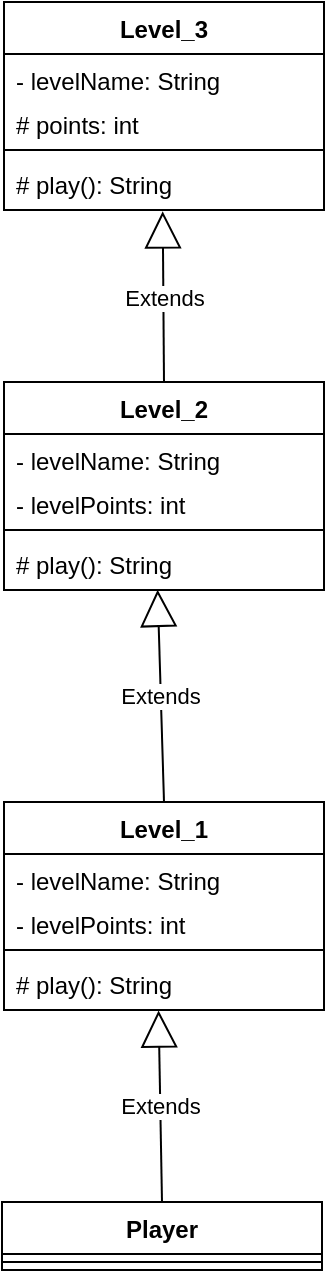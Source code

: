<mxfile>
    <diagram id="zs1N5SvrfVkruHiyIAw-" name="Player">
        <mxGraphModel dx="543" dy="587" grid="1" gridSize="10" guides="1" tooltips="1" connect="1" arrows="1" fold="1" page="1" pageScale="1" pageWidth="827" pageHeight="1169" math="0" shadow="0">
            <root>
                <mxCell id="0"/>
                <mxCell id="1" parent="0"/>
                <mxCell id="2" value="Player" style="swimlane;fontStyle=1;align=center;verticalAlign=top;childLayout=stackLayout;horizontal=1;startSize=26;horizontalStack=0;resizeParent=1;resizeParentMax=0;resizeLast=0;collapsible=1;marginBottom=0;" parent="1" vertex="1">
                    <mxGeometry x="199" y="850" width="160" height="34" as="geometry">
                        <mxRectangle x="199" y="850" width="80" height="30" as="alternateBounds"/>
                    </mxGeometry>
                </mxCell>
                <mxCell id="4" value="" style="line;strokeWidth=1;fillColor=none;align=left;verticalAlign=middle;spacingTop=-1;spacingLeft=3;spacingRight=3;rotatable=0;labelPosition=right;points=[];portConstraint=eastwest;" parent="2" vertex="1">
                    <mxGeometry y="26" width="160" height="8" as="geometry"/>
                </mxCell>
                <mxCell id="6" value="Level_1" style="swimlane;fontStyle=1;align=center;verticalAlign=top;childLayout=stackLayout;horizontal=1;startSize=26;horizontalStack=0;resizeParent=1;resizeParentMax=0;resizeLast=0;collapsible=1;marginBottom=0;" parent="1" vertex="1">
                    <mxGeometry x="200" y="650" width="160" height="104" as="geometry"/>
                </mxCell>
                <mxCell id="7" value="- levelName: String" style="text;strokeColor=none;fillColor=none;align=left;verticalAlign=top;spacingLeft=4;spacingRight=4;overflow=hidden;rotatable=0;points=[[0,0.5],[1,0.5]];portConstraint=eastwest;" parent="6" vertex="1">
                    <mxGeometry y="26" width="160" height="22" as="geometry"/>
                </mxCell>
                <mxCell id="19" value="- levelPoints: int" style="text;strokeColor=none;fillColor=none;align=left;verticalAlign=top;spacingLeft=4;spacingRight=4;overflow=hidden;rotatable=0;points=[[0,0.5],[1,0.5]];portConstraint=eastwest;" parent="6" vertex="1">
                    <mxGeometry y="48" width="160" height="22" as="geometry"/>
                </mxCell>
                <mxCell id="8" value="" style="line;strokeWidth=1;fillColor=none;align=left;verticalAlign=middle;spacingTop=-1;spacingLeft=3;spacingRight=3;rotatable=0;labelPosition=right;points=[];portConstraint=eastwest;" parent="6" vertex="1">
                    <mxGeometry y="70" width="160" height="8" as="geometry"/>
                </mxCell>
                <mxCell id="9" value="# play(): String" style="text;strokeColor=none;fillColor=none;align=left;verticalAlign=top;spacingLeft=4;spacingRight=4;overflow=hidden;rotatable=0;points=[[0,0.5],[1,0.5]];portConstraint=eastwest;" parent="6" vertex="1">
                    <mxGeometry y="78" width="160" height="26" as="geometry"/>
                </mxCell>
                <mxCell id="18" value="Extends" style="endArrow=block;endSize=16;endFill=0;html=1;entryX=0.496;entryY=1.026;entryDx=0;entryDy=0;entryPerimeter=0;exitX=0.5;exitY=0;exitDx=0;exitDy=0;" parent="1" source="20" target="29" edge="1">
                    <mxGeometry width="160" relative="1" as="geometry">
                        <mxPoint x="150" y="570" as="sourcePoint"/>
                        <mxPoint x="140" y="490" as="targetPoint"/>
                    </mxGeometry>
                </mxCell>
                <mxCell id="20" value="Level_2" style="swimlane;fontStyle=1;align=center;verticalAlign=top;childLayout=stackLayout;horizontal=1;startSize=26;horizontalStack=0;resizeParent=1;resizeParentMax=0;resizeLast=0;collapsible=1;marginBottom=0;" parent="1" vertex="1">
                    <mxGeometry x="200" y="440" width="160" height="104" as="geometry"/>
                </mxCell>
                <mxCell id="21" value="- levelName: String" style="text;strokeColor=none;fillColor=none;align=left;verticalAlign=top;spacingLeft=4;spacingRight=4;overflow=hidden;rotatable=0;points=[[0,0.5],[1,0.5]];portConstraint=eastwest;" parent="20" vertex="1">
                    <mxGeometry y="26" width="160" height="22" as="geometry"/>
                </mxCell>
                <mxCell id="22" value="- levelPoints: int" style="text;strokeColor=none;fillColor=none;align=left;verticalAlign=top;spacingLeft=4;spacingRight=4;overflow=hidden;rotatable=0;points=[[0,0.5],[1,0.5]];portConstraint=eastwest;" parent="20" vertex="1">
                    <mxGeometry y="48" width="160" height="22" as="geometry"/>
                </mxCell>
                <mxCell id="23" value="" style="line;strokeWidth=1;fillColor=none;align=left;verticalAlign=middle;spacingTop=-1;spacingLeft=3;spacingRight=3;rotatable=0;labelPosition=right;points=[];portConstraint=eastwest;" parent="20" vertex="1">
                    <mxGeometry y="70" width="160" height="8" as="geometry"/>
                </mxCell>
                <mxCell id="24" value="# play(): String" style="text;strokeColor=none;fillColor=none;align=left;verticalAlign=top;spacingLeft=4;spacingRight=4;overflow=hidden;rotatable=0;points=[[0,0.5],[1,0.5]];portConstraint=eastwest;" parent="20" vertex="1">
                    <mxGeometry y="78" width="160" height="26" as="geometry"/>
                </mxCell>
                <mxCell id="25" value="Level_3" style="swimlane;fontStyle=1;align=center;verticalAlign=top;childLayout=stackLayout;horizontal=1;startSize=26;horizontalStack=0;resizeParent=1;resizeParentMax=0;resizeLast=0;collapsible=1;marginBottom=0;" parent="1" vertex="1">
                    <mxGeometry x="200" y="250" width="160" height="104" as="geometry"/>
                </mxCell>
                <mxCell id="26" value="- levelName: String" style="text;strokeColor=none;fillColor=none;align=left;verticalAlign=top;spacingLeft=4;spacingRight=4;overflow=hidden;rotatable=0;points=[[0,0.5],[1,0.5]];portConstraint=eastwest;" parent="25" vertex="1">
                    <mxGeometry y="26" width="160" height="22" as="geometry"/>
                </mxCell>
                <mxCell id="27" value="# points: int" style="text;strokeColor=none;fillColor=none;align=left;verticalAlign=top;spacingLeft=4;spacingRight=4;overflow=hidden;rotatable=0;points=[[0,0.5],[1,0.5]];portConstraint=eastwest;" parent="25" vertex="1">
                    <mxGeometry y="48" width="160" height="22" as="geometry"/>
                </mxCell>
                <mxCell id="28" value="" style="line;strokeWidth=1;fillColor=none;align=left;verticalAlign=middle;spacingTop=-1;spacingLeft=3;spacingRight=3;rotatable=0;labelPosition=right;points=[];portConstraint=eastwest;" parent="25" vertex="1">
                    <mxGeometry y="70" width="160" height="8" as="geometry"/>
                </mxCell>
                <mxCell id="29" value="# play(): String" style="text;strokeColor=none;fillColor=none;align=left;verticalAlign=top;spacingLeft=4;spacingRight=4;overflow=hidden;rotatable=0;points=[[0,0.5],[1,0.5]];portConstraint=eastwest;" parent="25" vertex="1">
                    <mxGeometry y="78" width="160" height="26" as="geometry"/>
                </mxCell>
                <mxCell id="31" value="Extends" style="endArrow=block;endSize=16;endFill=0;html=1;exitX=0.5;exitY=0;exitDx=0;exitDy=0;entryX=0.48;entryY=0.997;entryDx=0;entryDy=0;entryPerimeter=0;" parent="1" source="6" target="24" edge="1">
                    <mxGeometry width="160" relative="1" as="geometry">
                        <mxPoint x="290" y="450" as="sourcePoint"/>
                        <mxPoint x="280" y="550" as="targetPoint"/>
                    </mxGeometry>
                </mxCell>
                <mxCell id="32" value="Extends" style="endArrow=block;endSize=16;endFill=0;html=1;entryX=0.483;entryY=1.01;entryDx=0;entryDy=0;entryPerimeter=0;exitX=0.5;exitY=0;exitDx=0;exitDy=0;" parent="1" source="2" target="9" edge="1">
                    <mxGeometry width="160" relative="1" as="geometry">
                        <mxPoint x="290" y="660" as="sourcePoint"/>
                        <mxPoint x="288.72" y="557.562" as="targetPoint"/>
                    </mxGeometry>
                </mxCell>
            </root>
        </mxGraphModel>
    </diagram>
</mxfile>